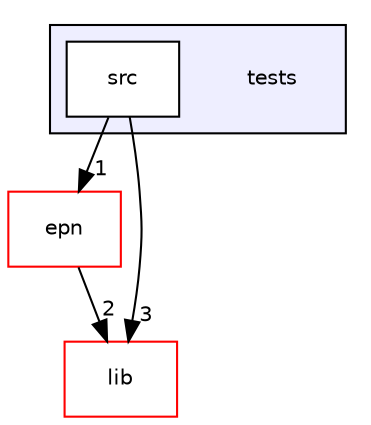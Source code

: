 digraph "/home/user/O2-Balancer2/tests" {
  compound=true
  node [ fontsize="10", fontname="Helvetica"];
  edge [ labelfontsize="10", labelfontname="Helvetica"];
  subgraph clusterdir_59425e443f801f1f2fd8bbe4959a3ccf {
    graph [ bgcolor="#eeeeff", pencolor="black", label="" URL="dir_59425e443f801f1f2fd8bbe4959a3ccf.html"];
    dir_59425e443f801f1f2fd8bbe4959a3ccf [shape=plaintext label="tests"];
    dir_171063ca2b6d8df6d9147a9ad3041fe6 [shape=box label="src" color="black" fillcolor="white" style="filled" URL="dir_171063ca2b6d8df6d9147a9ad3041fe6.html"];
  }
  dir_362ab704bb111ad4bd718774b43e7e10 [shape=box label="epn" fillcolor="white" style="filled" color="red" URL="dir_362ab704bb111ad4bd718774b43e7e10.html"];
  dir_97aefd0d527b934f1d99a682da8fe6a9 [shape=box label="lib" fillcolor="white" style="filled" color="red" URL="dir_97aefd0d527b934f1d99a682da8fe6a9.html"];
  dir_362ab704bb111ad4bd718774b43e7e10->dir_97aefd0d527b934f1d99a682da8fe6a9 [headlabel="2", labeldistance=1.5 headhref="dir_000000_000009.html"];
  dir_171063ca2b6d8df6d9147a9ad3041fe6->dir_362ab704bb111ad4bd718774b43e7e10 [headlabel="1", labeldistance=1.5 headhref="dir_000013_000000.html"];
  dir_171063ca2b6d8df6d9147a9ad3041fe6->dir_97aefd0d527b934f1d99a682da8fe6a9 [headlabel="3", labeldistance=1.5 headhref="dir_000013_000009.html"];
}

